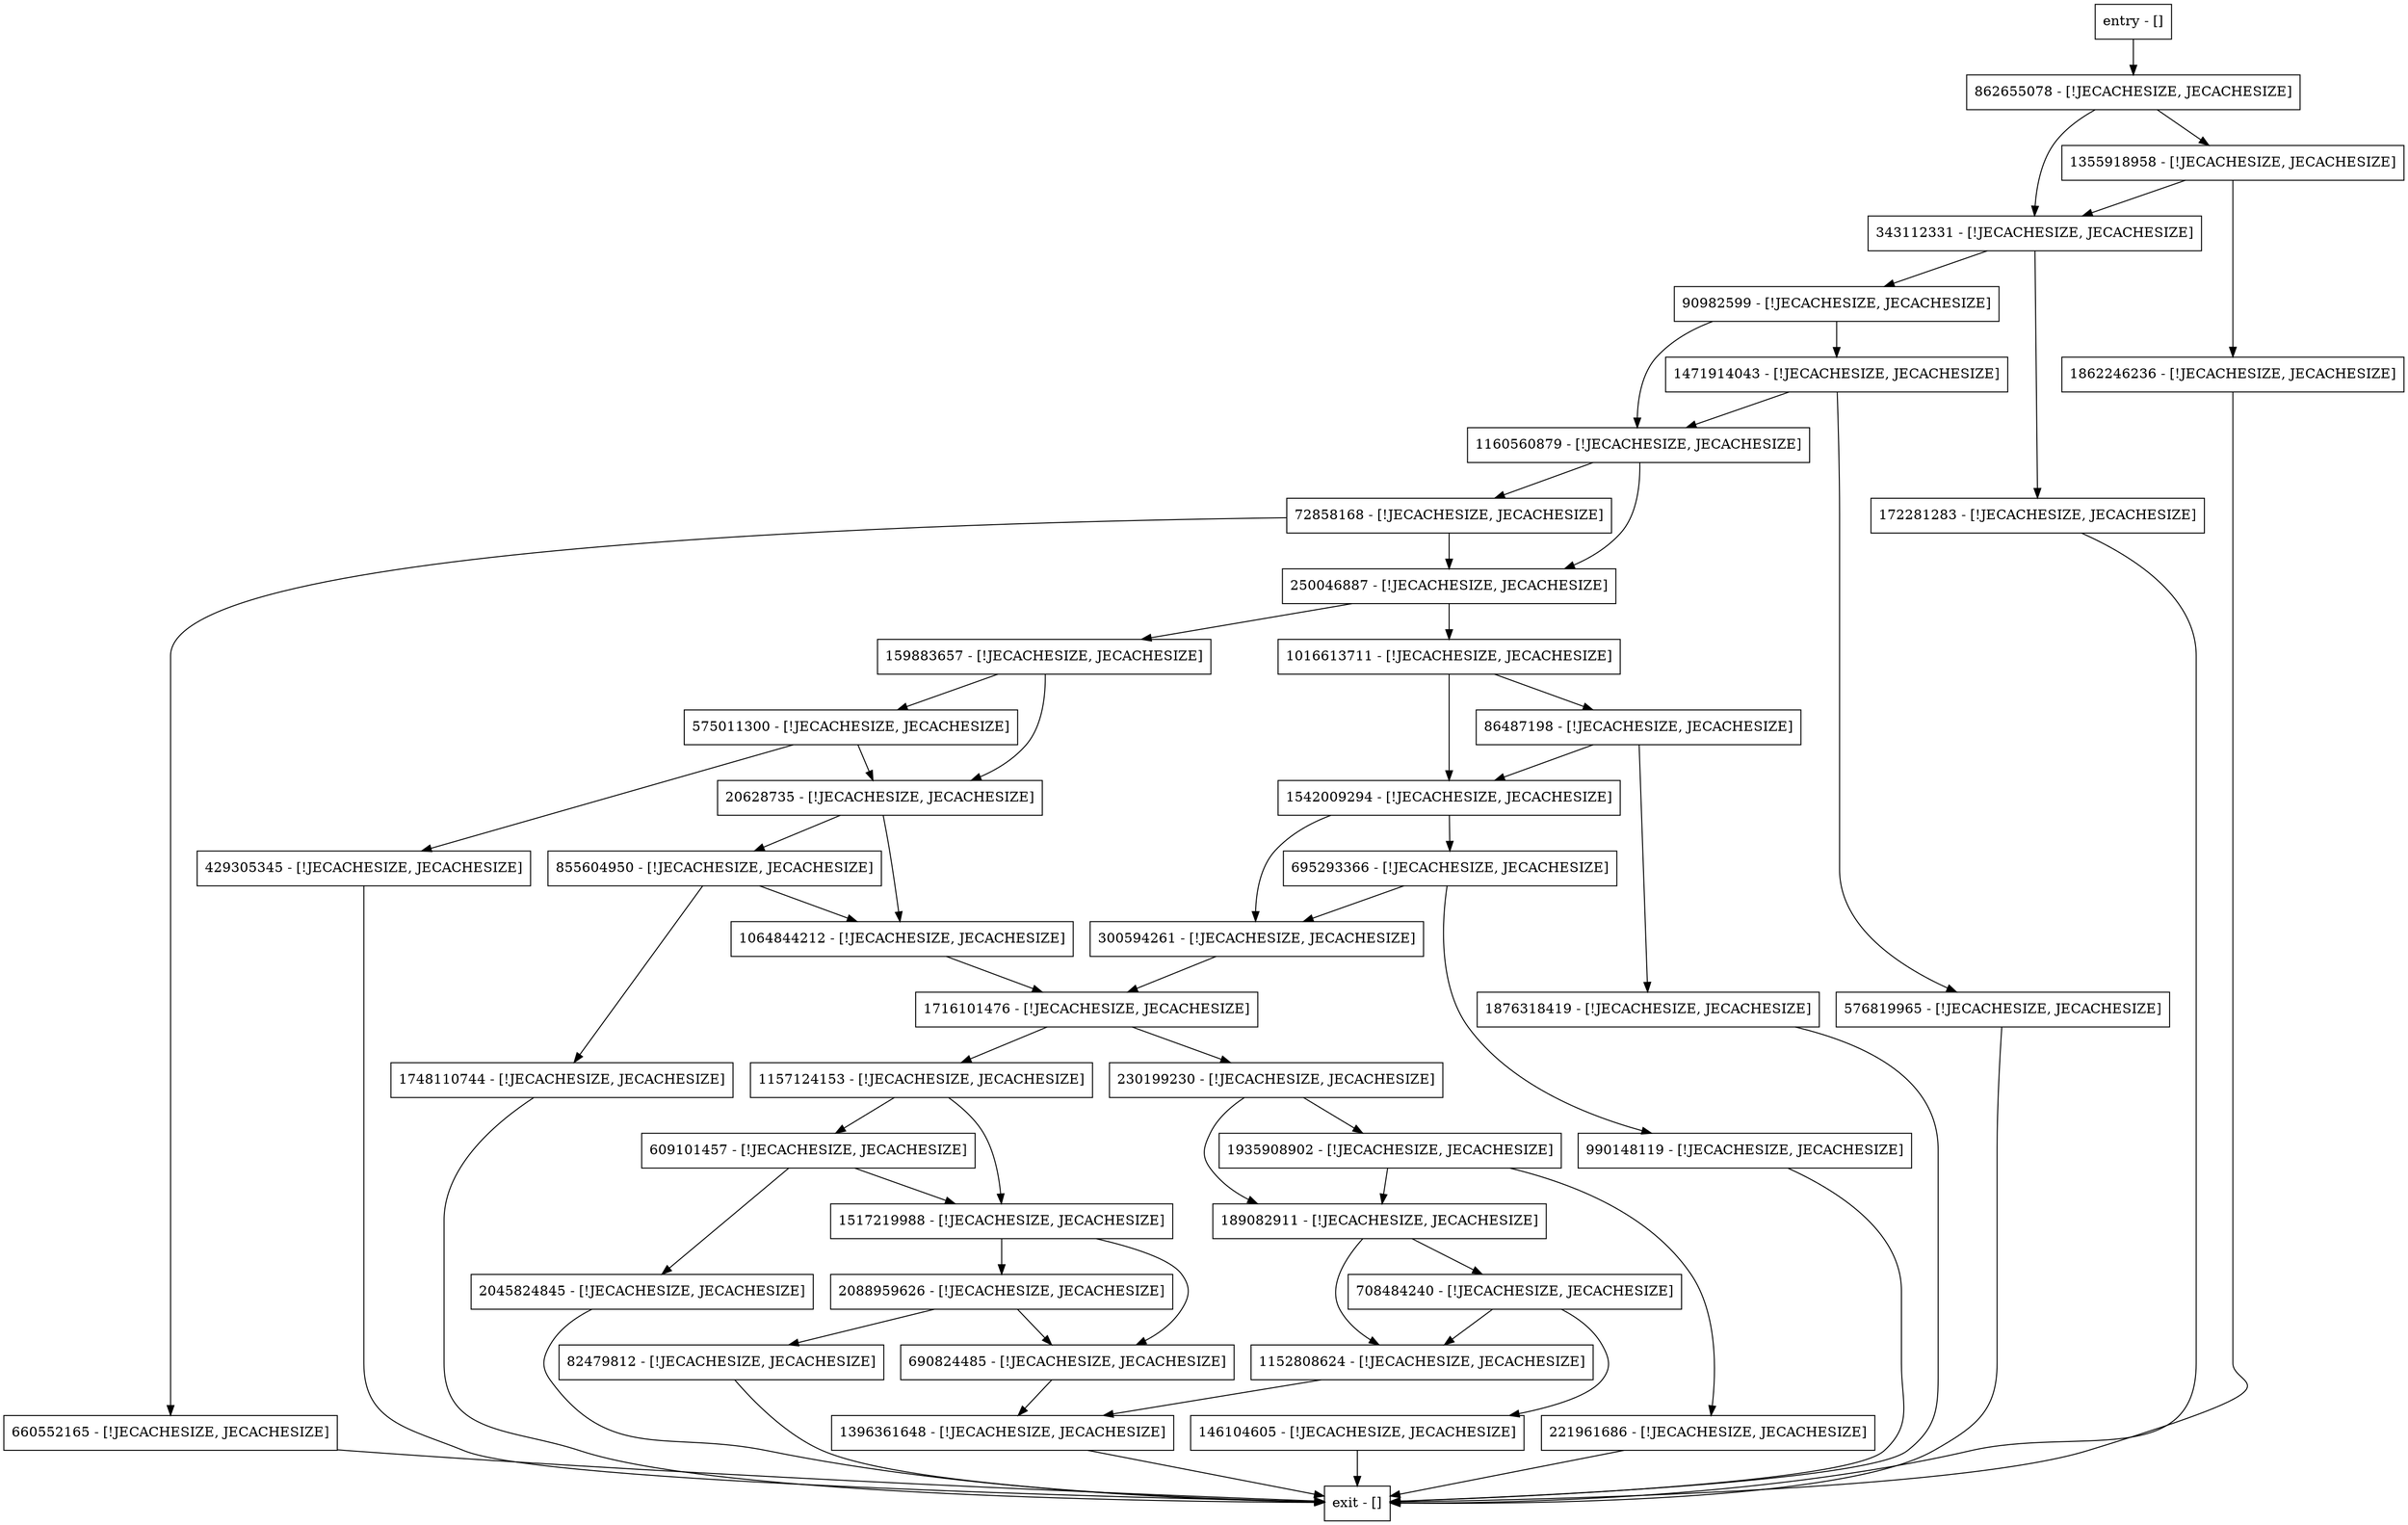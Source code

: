 digraph removeInternal {
node [shape=record];
1542009294 [label="1542009294 - [!JECACHESIZE, JECACHESIZE]"];
1517219988 [label="1517219988 - [!JECACHESIZE, JECACHESIZE]"];
172281283 [label="172281283 - [!JECACHESIZE, JECACHESIZE]"];
1862246236 [label="1862246236 - [!JECACHESIZE, JECACHESIZE]"];
2045824845 [label="2045824845 - [!JECACHESIZE, JECACHESIZE]"];
660552165 [label="660552165 - [!JECACHESIZE, JECACHESIZE]"];
1876318419 [label="1876318419 - [!JECACHESIZE, JECACHESIZE]"];
86487198 [label="86487198 - [!JECACHESIZE, JECACHESIZE]"];
990148119 [label="990148119 - [!JECACHESIZE, JECACHESIZE]"];
1157124153 [label="1157124153 - [!JECACHESIZE, JECACHESIZE]"];
221961686 [label="221961686 - [!JECACHESIZE, JECACHESIZE]"];
708484240 [label="708484240 - [!JECACHESIZE, JECACHESIZE]"];
855604950 [label="855604950 - [!JECACHESIZE, JECACHESIZE]"];
1748110744 [label="1748110744 - [!JECACHESIZE, JECACHESIZE]"];
189082911 [label="189082911 - [!JECACHESIZE, JECACHESIZE]"];
1064844212 [label="1064844212 - [!JECACHESIZE, JECACHESIZE]"];
576819965 [label="576819965 - [!JECACHESIZE, JECACHESIZE]"];
343112331 [label="343112331 - [!JECACHESIZE, JECACHESIZE]"];
250046887 [label="250046887 - [!JECACHESIZE, JECACHESIZE]"];
146104605 [label="146104605 - [!JECACHESIZE, JECACHESIZE]"];
575011300 [label="575011300 - [!JECACHESIZE, JECACHESIZE]"];
429305345 [label="429305345 - [!JECACHESIZE, JECACHESIZE]"];
609101457 [label="609101457 - [!JECACHESIZE, JECACHESIZE]"];
690824485 [label="690824485 - [!JECACHESIZE, JECACHESIZE]"];
300594261 [label="300594261 - [!JECACHESIZE, JECACHESIZE]"];
90982599 [label="90982599 - [!JECACHESIZE, JECACHESIZE]"];
1471914043 [label="1471914043 - [!JECACHESIZE, JECACHESIZE]"];
1716101476 [label="1716101476 - [!JECACHESIZE, JECACHESIZE]"];
82479812 [label="82479812 - [!JECACHESIZE, JECACHESIZE]"];
159883657 [label="159883657 - [!JECACHESIZE, JECACHESIZE]"];
230199230 [label="230199230 - [!JECACHESIZE, JECACHESIZE]"];
2088959626 [label="2088959626 - [!JECACHESIZE, JECACHESIZE]"];
1935908902 [label="1935908902 - [!JECACHESIZE, JECACHESIZE]"];
1396361648 [label="1396361648 - [!JECACHESIZE, JECACHESIZE]"];
entry [label="entry - []"];
exit [label="exit - []"];
695293366 [label="695293366 - [!JECACHESIZE, JECACHESIZE]"];
1355918958 [label="1355918958 - [!JECACHESIZE, JECACHESIZE]"];
862655078 [label="862655078 - [!JECACHESIZE, JECACHESIZE]"];
1160560879 [label="1160560879 - [!JECACHESIZE, JECACHESIZE]"];
20628735 [label="20628735 - [!JECACHESIZE, JECACHESIZE]"];
1016613711 [label="1016613711 - [!JECACHESIZE, JECACHESIZE]"];
1152808624 [label="1152808624 - [!JECACHESIZE, JECACHESIZE]"];
72858168 [label="72858168 - [!JECACHESIZE, JECACHESIZE]"];
entry;
exit;
1542009294 -> 300594261;
1542009294 -> 695293366;
1517219988 -> 690824485;
1517219988 -> 2088959626;
172281283 -> exit;
1862246236 -> exit;
2045824845 -> exit;
660552165 -> exit;
1876318419 -> exit;
86487198 -> 1542009294;
86487198 -> 1876318419;
990148119 -> exit;
1157124153 -> 609101457;
1157124153 -> 1517219988;
221961686 -> exit;
708484240 -> 146104605;
708484240 -> 1152808624;
855604950 -> 1748110744;
855604950 -> 1064844212;
1748110744 -> exit;
189082911 -> 1152808624;
189082911 -> 708484240;
1064844212 -> 1716101476;
576819965 -> exit;
343112331 -> 172281283;
343112331 -> 90982599;
250046887 -> 159883657;
250046887 -> 1016613711;
146104605 -> exit;
575011300 -> 20628735;
575011300 -> 429305345;
429305345 -> exit;
609101457 -> 1517219988;
609101457 -> 2045824845;
690824485 -> 1396361648;
300594261 -> 1716101476;
90982599 -> 1471914043;
90982599 -> 1160560879;
1471914043 -> 576819965;
1471914043 -> 1160560879;
1716101476 -> 1157124153;
1716101476 -> 230199230;
82479812 -> exit;
159883657 -> 20628735;
159883657 -> 575011300;
230199230 -> 1935908902;
230199230 -> 189082911;
2088959626 -> 690824485;
2088959626 -> 82479812;
1935908902 -> 189082911;
1935908902 -> 221961686;
1396361648 -> exit;
entry -> 862655078;
695293366 -> 300594261;
695293366 -> 990148119;
1355918958 -> 1862246236;
1355918958 -> 343112331;
862655078 -> 1355918958;
862655078 -> 343112331;
1160560879 -> 250046887;
1160560879 -> 72858168;
20628735 -> 855604950;
20628735 -> 1064844212;
1016613711 -> 1542009294;
1016613711 -> 86487198;
1152808624 -> 1396361648;
72858168 -> 660552165;
72858168 -> 250046887;
}

